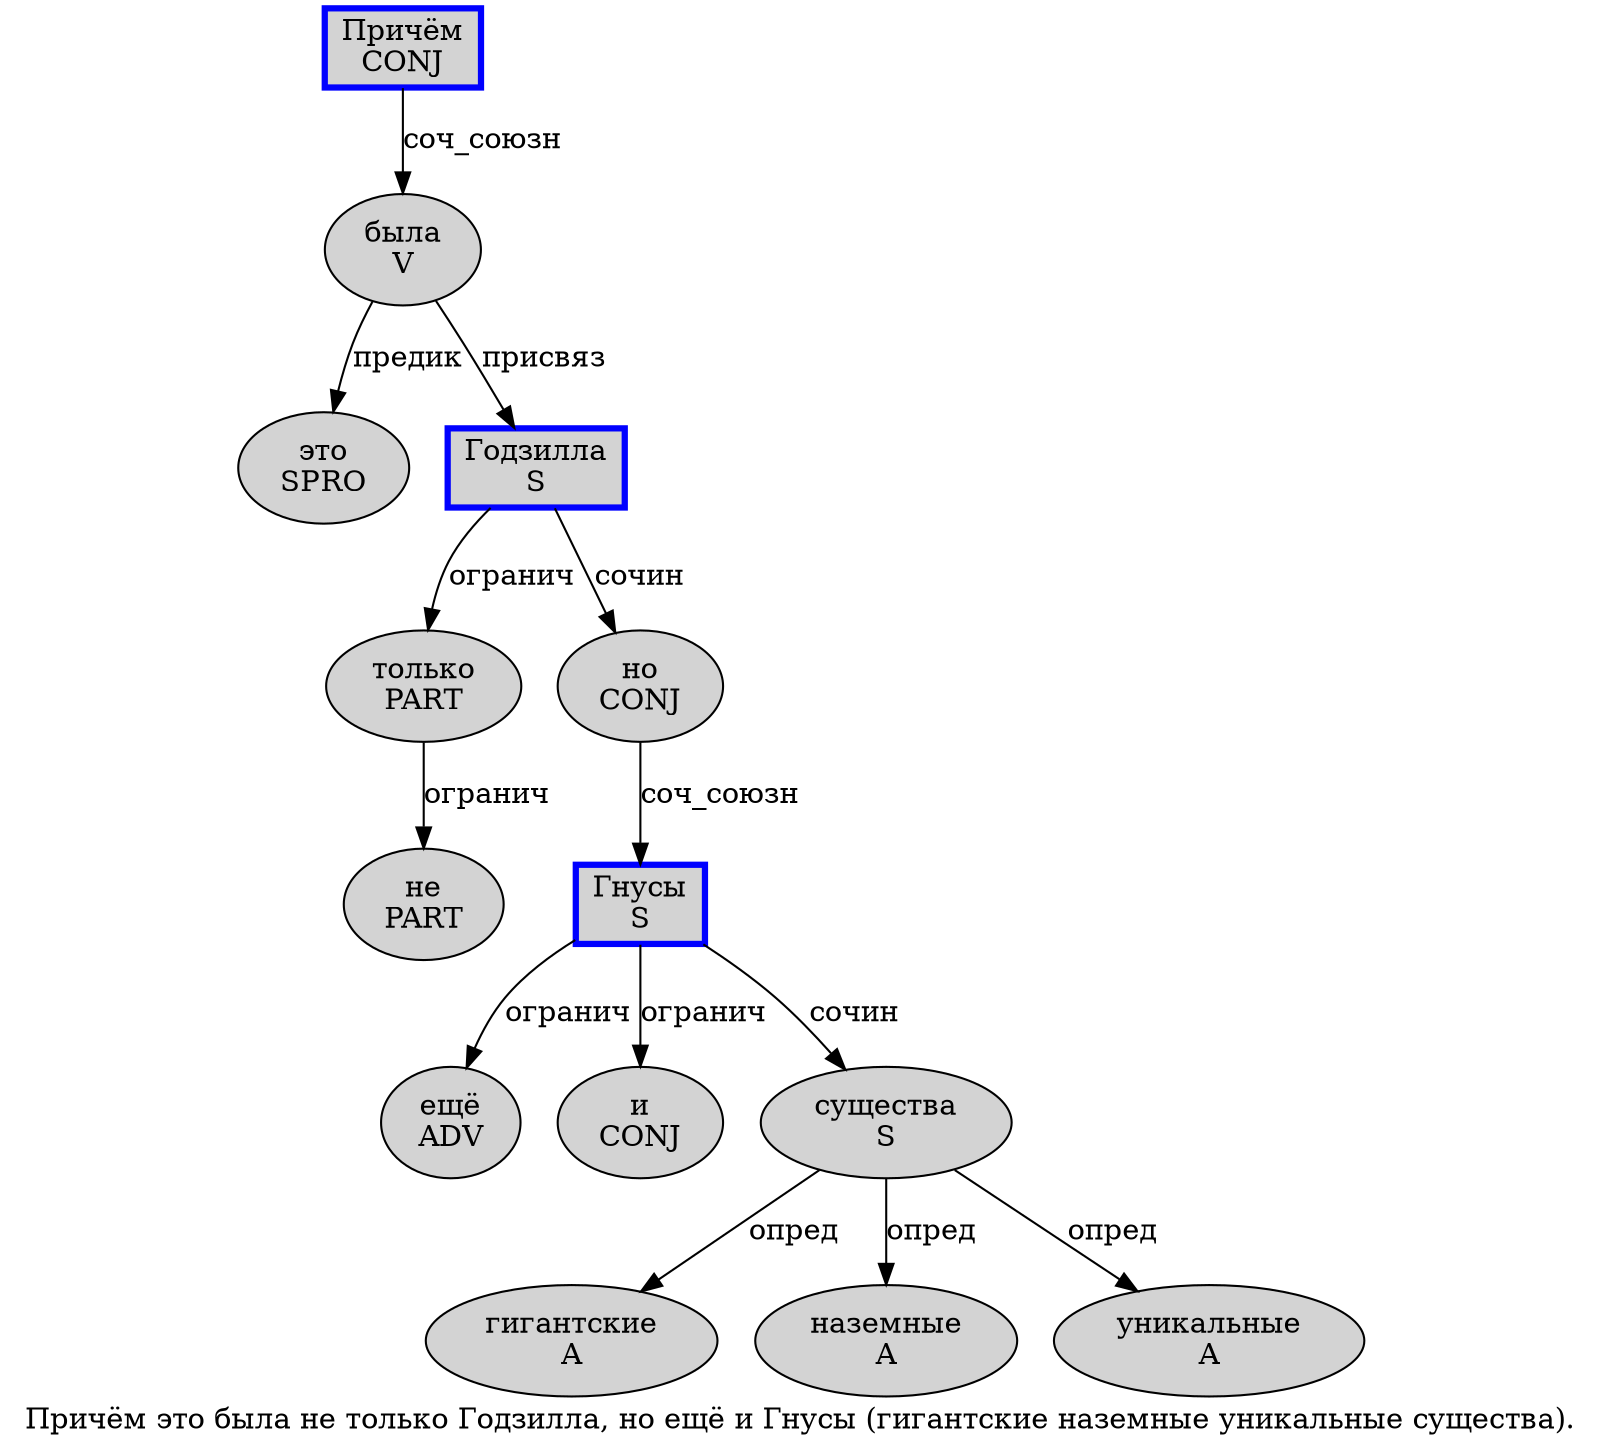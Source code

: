 digraph SENTENCE_4446 {
	graph [label="Причём это была не только Годзилла, но ещё и Гнусы (гигантские наземные уникальные существа)."]
	node [style=filled]
		0 [label="Причём
CONJ" color=blue fillcolor=lightgray penwidth=3 shape=box]
		1 [label="это
SPRO" color="" fillcolor=lightgray penwidth=1 shape=ellipse]
		2 [label="была
V" color="" fillcolor=lightgray penwidth=1 shape=ellipse]
		3 [label="не
PART" color="" fillcolor=lightgray penwidth=1 shape=ellipse]
		4 [label="только
PART" color="" fillcolor=lightgray penwidth=1 shape=ellipse]
		5 [label="Годзилла
S" color=blue fillcolor=lightgray penwidth=3 shape=box]
		7 [label="но
CONJ" color="" fillcolor=lightgray penwidth=1 shape=ellipse]
		8 [label="ещё
ADV" color="" fillcolor=lightgray penwidth=1 shape=ellipse]
		9 [label="и
CONJ" color="" fillcolor=lightgray penwidth=1 shape=ellipse]
		10 [label="Гнусы
S" color=blue fillcolor=lightgray penwidth=3 shape=box]
		12 [label="гигантские
A" color="" fillcolor=lightgray penwidth=1 shape=ellipse]
		13 [label="наземные
A" color="" fillcolor=lightgray penwidth=1 shape=ellipse]
		14 [label="уникальные
A" color="" fillcolor=lightgray penwidth=1 shape=ellipse]
		15 [label="существа
S" color="" fillcolor=lightgray penwidth=1 shape=ellipse]
			5 -> 4 [label="огранич"]
			5 -> 7 [label="сочин"]
			15 -> 12 [label="опред"]
			15 -> 13 [label="опред"]
			15 -> 14 [label="опред"]
			10 -> 8 [label="огранич"]
			10 -> 9 [label="огранич"]
			10 -> 15 [label="сочин"]
			0 -> 2 [label="соч_союзн"]
			2 -> 1 [label="предик"]
			2 -> 5 [label="присвяз"]
			7 -> 10 [label="соч_союзн"]
			4 -> 3 [label="огранич"]
}